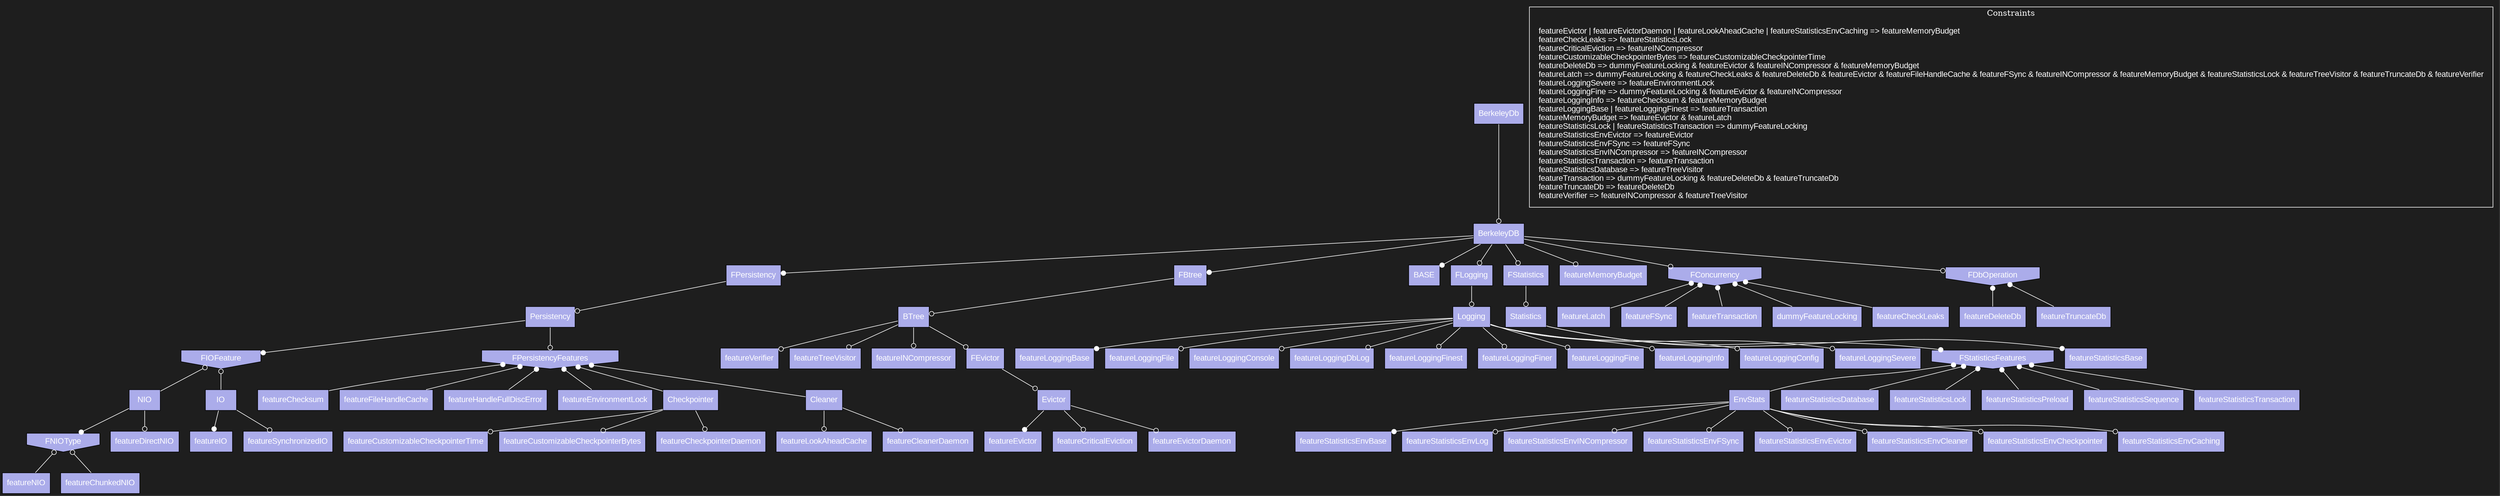 digraph FeatureModel {
rankdir="TB"
newrank=true
bgcolor="#1e1e1e"
edge [color=white]
node [style=filled fontcolor="white" fontname="Arial Unicode MS, Arial"];

featureNIO [fillcolor="#ABACEA" tooltip="Cardinality: None" shape="box"]
"FNIOType" -> featureNIO [arrowhead="none", arrowtail="odot", dir="both"]
featureChunkedNIO [fillcolor="#ABACEA" tooltip="Cardinality: None" shape="box"]
"FNIOType" -> featureChunkedNIO [arrowhead="none", arrowtail="odot", dir="both"]
"FNIOType" [fillcolor="#ABACEA" tooltip="Cardinality: None" shape="invhouse"]
"NIO" -> "FNIOType" [arrowhead="dot", arrowtail="none", dir="both"]
featureDirectNIO [fillcolor="#ABACEA" tooltip="Cardinality: None" shape="box"]
"NIO" -> featureDirectNIO [arrowhead="odot", arrowtail="none", dir="both"]
"NIO" [fillcolor="#ABACEA" tooltip="Cardinality: None" shape="box"]
"FIOFeature" -> "NIO" [arrowhead="none", arrowtail="odot", dir="both"]
featureIO [fillcolor="#ABACEA" tooltip="Cardinality: None" shape="box"]
"IO" -> featureIO [arrowhead="dot", arrowtail="none", dir="both"]
featureSynchronizedIO [fillcolor="#ABACEA" tooltip="Cardinality: None" shape="box"]
"IO" -> featureSynchronizedIO [arrowhead="odot", arrowtail="none", dir="both"]
"IO" [fillcolor="#ABACEA" tooltip="Cardinality: None" shape="box"]
"FIOFeature" -> "IO" [arrowhead="none", arrowtail="odot", dir="both"]
"FIOFeature" [fillcolor="#ABACEA" tooltip="Cardinality: None" shape="invhouse"]
"Persistency" -> "FIOFeature" [arrowhead="dot", arrowtail="none", dir="both"]
featureChecksum [fillcolor="#ABACEA" tooltip="Cardinality: None" shape="box"]
"FPersistencyFeatures" -> featureChecksum [arrowhead="none", arrowtail="dot", dir="both"]
featureFileHandleCache [fillcolor="#ABACEA" tooltip="Cardinality: None" shape="box"]
"FPersistencyFeatures" -> featureFileHandleCache [arrowhead="none", arrowtail="dot", dir="both"]
featureHandleFullDiscError [fillcolor="#ABACEA" tooltip="Cardinality: None" shape="box"]
"FPersistencyFeatures" -> featureHandleFullDiscError [arrowhead="none", arrowtail="dot", dir="both"]
featureEnvironmentLock [fillcolor="#ABACEA" tooltip="Cardinality: None" shape="box"]
"FPersistencyFeatures" -> featureEnvironmentLock [arrowhead="none", arrowtail="dot", dir="both"]
featureCustomizableCheckpointerTime [fillcolor="#ABACEA" tooltip="Cardinality: None" shape="box"]
"Checkpointer" -> featureCustomizableCheckpointerTime [arrowhead="odot", arrowtail="none", dir="both"]
featureCustomizableCheckpointerBytes [fillcolor="#ABACEA" tooltip="Cardinality: None" shape="box"]
"Checkpointer" -> featureCustomizableCheckpointerBytes [arrowhead="odot", arrowtail="none", dir="both"]
featureCheckpointerDaemon [fillcolor="#ABACEA" tooltip="Cardinality: None" shape="box"]
"Checkpointer" -> featureCheckpointerDaemon [arrowhead="odot", arrowtail="none", dir="both"]
"Checkpointer" [fillcolor="#ABACEA" tooltip="Cardinality: None" shape="box"]
"FPersistencyFeatures" -> "Checkpointer" [arrowhead="none", arrowtail="dot", dir="both"]
featureLookAheadCache [fillcolor="#ABACEA" tooltip="Cardinality: None" shape="box"]
"Cleaner" -> featureLookAheadCache [arrowhead="odot", arrowtail="none", dir="both"]
featureCleanerDaemon [fillcolor="#ABACEA" tooltip="Cardinality: None" shape="box"]
"Cleaner" -> featureCleanerDaemon [arrowhead="odot", arrowtail="none", dir="both"]
"Cleaner" [fillcolor="#ABACEA" tooltip="Cardinality: None" shape="box"]
"FPersistencyFeatures" -> "Cleaner" [arrowhead="none", arrowtail="dot", dir="both"]
"FPersistencyFeatures" [fillcolor="#ABACEA" tooltip="Cardinality: None" shape="invhouse"]
"Persistency" -> "FPersistencyFeatures" [arrowhead="odot", arrowtail="none", dir="both"]
"Persistency" [fillcolor="#ABACEA" tooltip="Cardinality: None" shape="box"]
"FPersistency" -> "Persistency" [arrowhead="odot", arrowtail="none", dir="both"]
"FPersistency" [fillcolor="#ABACEA" tooltip="Cardinality: None" shape="box"]
"BerkeleyDB" -> "FPersistency" [arrowhead="dot", arrowtail="none", dir="both"]
featureVerifier [fillcolor="#ABACEA" tooltip="Cardinality: None" shape="box"]
"BTree" -> featureVerifier [arrowhead="odot", arrowtail="none", dir="both"]
featureTreeVisitor [fillcolor="#ABACEA" tooltip="Cardinality: None" shape="box"]
"BTree" -> featureTreeVisitor [arrowhead="odot", arrowtail="none", dir="both"]
featureINCompressor [fillcolor="#ABACEA" tooltip="Cardinality: None" shape="box"]
"BTree" -> featureINCompressor [arrowhead="odot", arrowtail="none", dir="both"]
featureEvictor [fillcolor="#ABACEA" tooltip="Cardinality: None" shape="box"]
"Evictor" -> featureEvictor [arrowhead="dot", arrowtail="none", dir="both"]
featureCriticalEviction [fillcolor="#ABACEA" tooltip="Cardinality: None" shape="box"]
"Evictor" -> featureCriticalEviction [arrowhead="odot", arrowtail="none", dir="both"]
featureEvictorDaemon [fillcolor="#ABACEA" tooltip="Cardinality: None" shape="box"]
"Evictor" -> featureEvictorDaemon [arrowhead="odot", arrowtail="none", dir="both"]
"Evictor" [fillcolor="#ABACEA" tooltip="Cardinality: None" shape="box"]
"FEvictor" -> "Evictor" [arrowhead="odot", arrowtail="none", dir="both"]
"FEvictor" [fillcolor="#ABACEA" tooltip="Cardinality: None" shape="box"]
"BTree" -> "FEvictor" [arrowhead="odot", arrowtail="none", dir="both"]
"BTree" [fillcolor="#ABACEA" tooltip="Cardinality: None" shape="box"]
"FBtree" -> "BTree" [arrowhead="odot", arrowtail="none", dir="both"]
"FBtree" [fillcolor="#ABACEA" tooltip="Cardinality: None" shape="box"]
"BerkeleyDB" -> "FBtree" [arrowhead="dot", arrowtail="none", dir="both"]
BASE [fillcolor="#ABACEA" tooltip="Cardinality: None" shape="box"]
"BerkeleyDB" -> BASE [arrowhead="dot", arrowtail="none", dir="both"]
featureLoggingBase [fillcolor="#ABACEA" tooltip="Cardinality: None" shape="box"]
"Logging" -> featureLoggingBase [arrowhead="dot", arrowtail="none", dir="both"]
featureLoggingFile [fillcolor="#ABACEA" tooltip="Cardinality: None" shape="box"]
"Logging" -> featureLoggingFile [arrowhead="odot", arrowtail="none", dir="both"]
featureLoggingConsole [fillcolor="#ABACEA" tooltip="Cardinality: None" shape="box"]
"Logging" -> featureLoggingConsole [arrowhead="odot", arrowtail="none", dir="both"]
featureLoggingDbLog [fillcolor="#ABACEA" tooltip="Cardinality: None" shape="box"]
"Logging" -> featureLoggingDbLog [arrowhead="odot", arrowtail="none", dir="both"]
featureLoggingFinest [fillcolor="#ABACEA" tooltip="Cardinality: None" shape="box"]
"Logging" -> featureLoggingFinest [arrowhead="odot", arrowtail="none", dir="both"]
featureLoggingFiner [fillcolor="#ABACEA" tooltip="Cardinality: None" shape="box"]
"Logging" -> featureLoggingFiner [arrowhead="odot", arrowtail="none", dir="both"]
featureLoggingFine [fillcolor="#ABACEA" tooltip="Cardinality: None" shape="box"]
"Logging" -> featureLoggingFine [arrowhead="odot", arrowtail="none", dir="both"]
featureLoggingInfo [fillcolor="#ABACEA" tooltip="Cardinality: None" shape="box"]
"Logging" -> featureLoggingInfo [arrowhead="odot", arrowtail="none", dir="both"]
featureLoggingConfig [fillcolor="#ABACEA" tooltip="Cardinality: None" shape="box"]
"Logging" -> featureLoggingConfig [arrowhead="odot", arrowtail="none", dir="both"]
featureLoggingSevere [fillcolor="#ABACEA" tooltip="Cardinality: None" shape="box"]
"Logging" -> featureLoggingSevere [arrowhead="odot", arrowtail="none", dir="both"]
"Logging" [fillcolor="#ABACEA" tooltip="Cardinality: None" shape="box"]
"FLogging" -> "Logging" [arrowhead="odot", arrowtail="none", dir="both"]
"FLogging" [fillcolor="#ABACEA" tooltip="Cardinality: None" shape="box"]
"BerkeleyDB" -> "FLogging" [arrowhead="odot", arrowtail="none", dir="both"]
featureStatisticsEnvBase [fillcolor="#ABACEA" tooltip="Cardinality: None" shape="box"]
"EnvStats" -> featureStatisticsEnvBase [arrowhead="dot", arrowtail="none", dir="both"]
featureStatisticsEnvLog [fillcolor="#ABACEA" tooltip="Cardinality: None" shape="box"]
"EnvStats" -> featureStatisticsEnvLog [arrowhead="odot", arrowtail="none", dir="both"]
featureStatisticsEnvINCompressor [fillcolor="#ABACEA" tooltip="Cardinality: None" shape="box"]
"EnvStats" -> featureStatisticsEnvINCompressor [arrowhead="odot", arrowtail="none", dir="both"]
featureStatisticsEnvFSync [fillcolor="#ABACEA" tooltip="Cardinality: None" shape="box"]
"EnvStats" -> featureStatisticsEnvFSync [arrowhead="odot", arrowtail="none", dir="both"]
featureStatisticsEnvEvictor [fillcolor="#ABACEA" tooltip="Cardinality: None" shape="box"]
"EnvStats" -> featureStatisticsEnvEvictor [arrowhead="odot", arrowtail="none", dir="both"]
featureStatisticsEnvCleaner [fillcolor="#ABACEA" tooltip="Cardinality: None" shape="box"]
"EnvStats" -> featureStatisticsEnvCleaner [arrowhead="odot", arrowtail="none", dir="both"]
featureStatisticsEnvCheckpointer [fillcolor="#ABACEA" tooltip="Cardinality: None" shape="box"]
"EnvStats" -> featureStatisticsEnvCheckpointer [arrowhead="odot", arrowtail="none", dir="both"]
featureStatisticsEnvCaching [fillcolor="#ABACEA" tooltip="Cardinality: None" shape="box"]
"EnvStats" -> featureStatisticsEnvCaching [arrowhead="odot", arrowtail="none", dir="both"]
"EnvStats" [fillcolor="#ABACEA" tooltip="Cardinality: None" shape="box"]
"FStatisticsFeatures" -> "EnvStats" [arrowhead="none", arrowtail="dot", dir="both"]
featureStatisticsDatabase [fillcolor="#ABACEA" tooltip="Cardinality: None" shape="box"]
"FStatisticsFeatures" -> featureStatisticsDatabase [arrowhead="none", arrowtail="dot", dir="both"]
featureStatisticsLock [fillcolor="#ABACEA" tooltip="Cardinality: None" shape="box"]
"FStatisticsFeatures" -> featureStatisticsLock [arrowhead="none", arrowtail="dot", dir="both"]
featureStatisticsPreload [fillcolor="#ABACEA" tooltip="Cardinality: None" shape="box"]
"FStatisticsFeatures" -> featureStatisticsPreload [arrowhead="none", arrowtail="dot", dir="both"]
featureStatisticsSequence [fillcolor="#ABACEA" tooltip="Cardinality: None" shape="box"]
"FStatisticsFeatures" -> featureStatisticsSequence [arrowhead="none", arrowtail="dot", dir="both"]
featureStatisticsTransaction [fillcolor="#ABACEA" tooltip="Cardinality: None" shape="box"]
"FStatisticsFeatures" -> featureStatisticsTransaction [arrowhead="none", arrowtail="dot", dir="both"]
"FStatisticsFeatures" [fillcolor="#ABACEA" tooltip="Cardinality: None" shape="invhouse"]
"Statistics" -> "FStatisticsFeatures" [arrowhead="dot", arrowtail="none", dir="both"]
featureStatisticsBase [fillcolor="#ABACEA" tooltip="Cardinality: None" shape="box"]
"Statistics" -> featureStatisticsBase [arrowhead="dot", arrowtail="none", dir="both"]
"Statistics" [fillcolor="#ABACEA" tooltip="Cardinality: None" shape="box"]
"FStatistics" -> "Statistics" [arrowhead="odot", arrowtail="none", dir="both"]
"FStatistics" [fillcolor="#ABACEA" tooltip="Cardinality: None" shape="box"]
"BerkeleyDB" -> "FStatistics" [arrowhead="odot", arrowtail="none", dir="both"]
featureMemoryBudget [fillcolor="#ABACEA" tooltip="Cardinality: None" shape="box"]
"BerkeleyDB" -> featureMemoryBudget [arrowhead="odot", arrowtail="none", dir="both"]
featureLatch [fillcolor="#ABACEA" tooltip="Cardinality: None" shape="box"]
"FConcurrency" -> featureLatch [arrowhead="none", arrowtail="dot", dir="both"]
featureFSync [fillcolor="#ABACEA" tooltip="Cardinality: None" shape="box"]
"FConcurrency" -> featureFSync [arrowhead="none", arrowtail="dot", dir="both"]
featureTransaction [fillcolor="#ABACEA" tooltip="Cardinality: None" shape="box"]
"FConcurrency" -> featureTransaction [arrowhead="none", arrowtail="dot", dir="both"]
dummyFeatureLocking [fillcolor="#ABACEA" tooltip="Cardinality: None" shape="box"]
"FConcurrency" -> dummyFeatureLocking [arrowhead="none", arrowtail="dot", dir="both"]
featureCheckLeaks [fillcolor="#ABACEA" tooltip="Cardinality: None" shape="box"]
"FConcurrency" -> featureCheckLeaks [arrowhead="none", arrowtail="dot", dir="both"]
"FConcurrency" [fillcolor="#ABACEA" tooltip="Cardinality: None" shape="invhouse"]
"BerkeleyDB" -> "FConcurrency" [arrowhead="odot", arrowtail="none", dir="both"]
featureDeleteDb [fillcolor="#ABACEA" tooltip="Cardinality: None" shape="box"]
"FDbOperation" -> featureDeleteDb [arrowhead="none", arrowtail="dot", dir="both"]
featureTruncateDb [fillcolor="#ABACEA" tooltip="Cardinality: None" shape="box"]
"FDbOperation" -> featureTruncateDb [arrowhead="none", arrowtail="dot", dir="both"]
"FDbOperation" [fillcolor="#ABACEA" tooltip="Cardinality: None" shape="invhouse"]
"BerkeleyDB" -> "FDbOperation" [arrowhead="odot", arrowtail="none", dir="both"]
"BerkeleyDB" [fillcolor="#ABACEA" tooltip="Cardinality: None" shape="box"]
"BerkeleyDb" -> "BerkeleyDB" [arrowhead="odot", arrowtail="none", dir="both"]
"BerkeleyDb" [fillcolor="#ABACEA" tooltip="Cardinality: None" shape="box"]


subgraph cluster_constraints{
    label="Constraints" color="white" fontcolor="white"
    constraints [shape="box" color="#1e1e1e" label=<<table border="0" cellpadding="0" cellspacing="0" cellborder="0">
        <tr><td align="left">featureEvictor | featureEvictorDaemon | featureLookAheadCache | featureStatisticsEnvCaching =&gt; featureMemoryBudget</td></tr>
    <tr><td align="left">featureCheckLeaks =&gt; featureStatisticsLock</td></tr>
    <tr><td align="left">featureCriticalEviction =&gt; featureINCompressor</td></tr>
    <tr><td align="left">featureCustomizableCheckpointerBytes =&gt; featureCustomizableCheckpointerTime</td></tr>
    <tr><td align="left">featureDeleteDb =&gt; dummyFeatureLocking &amp; featureEvictor &amp; featureINCompressor &amp; featureMemoryBudget</td></tr>
    <tr><td align="left">featureLatch =&gt; dummyFeatureLocking &amp; featureCheckLeaks &amp; featureDeleteDb &amp; featureEvictor &amp; featureFileHandleCache &amp; featureFSync &amp; featureINCompressor &amp; featureMemoryBudget &amp; featureStatisticsLock &amp; featureTreeVisitor &amp; featureTruncateDb &amp; featureVerifier</td></tr>
    <tr><td align="left">featureLoggingSevere =&gt; featureEnvironmentLock</td></tr>
    <tr><td align="left">featureLoggingFine =&gt; dummyFeatureLocking &amp; featureEvictor &amp; featureINCompressor</td></tr>
    <tr><td align="left">featureLoggingInfo =&gt; featureChecksum &amp; featureMemoryBudget</td></tr>
    <tr><td align="left">featureLoggingBase | featureLoggingFinest =&gt; featureTransaction</td></tr>
    <tr><td align="left">featureMemoryBudget =&gt; featureEvictor &amp; featureLatch</td></tr>
    <tr><td align="left">featureStatisticsLock | featureStatisticsTransaction =&gt; dummyFeatureLocking</td></tr>
    <tr><td align="left">featureStatisticsEnvEvictor =&gt; featureEvictor</td></tr>
    <tr><td align="left">featureStatisticsEnvFSync =&gt; featureFSync</td></tr>
    <tr><td align="left">featureStatisticsEnvINCompressor =&gt; featureINCompressor</td></tr>
    <tr><td align="left">featureStatisticsTransaction =&gt; featureTransaction</td></tr>
    <tr><td align="left">featureStatisticsDatabase =&gt; featureTreeVisitor</td></tr>
    <tr><td align="left">featureTransaction =&gt; dummyFeatureLocking &amp; featureDeleteDb &amp; featureTruncateDb</td></tr>
    <tr><td align="left">featureTruncateDb =&gt; featureDeleteDb</td></tr>
    <tr><td align="left">featureVerifier =&gt; featureINCompressor &amp; featureTreeVisitor</td></tr>
</table>>]
}
}
